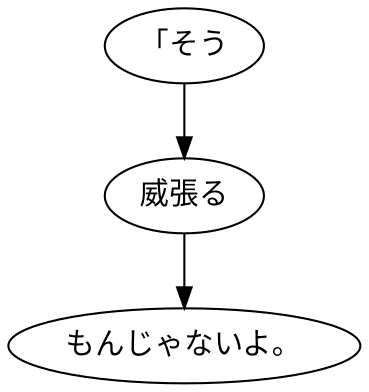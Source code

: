 digraph graph8563 {
	node0 [label="「そう"];
	node1 [label="威張る"];
	node2 [label="もんじゃないよ。"];
	node0 -> node1;
	node1 -> node2;
}
